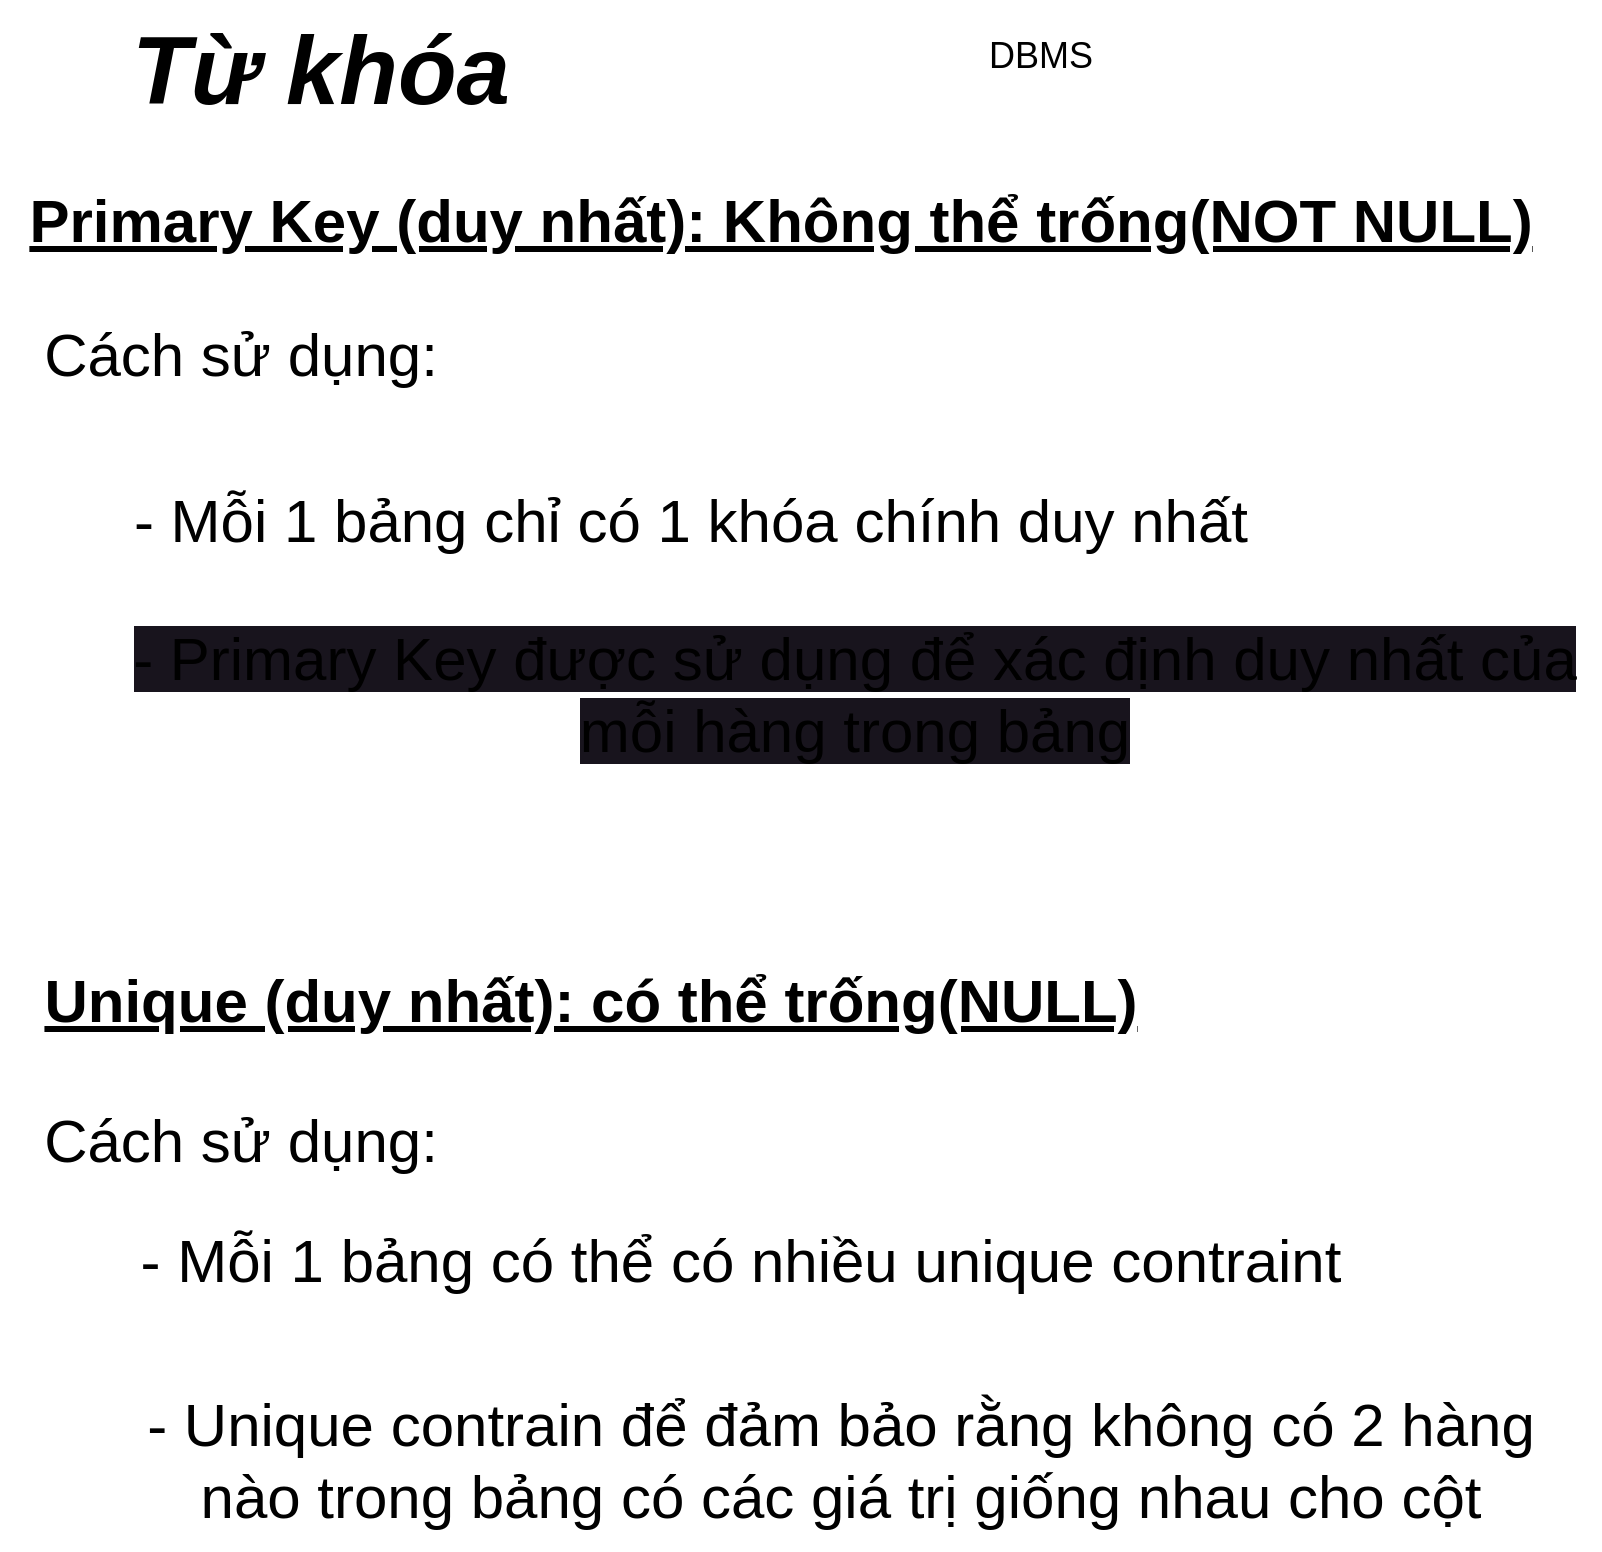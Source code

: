 <mxfile>
    <diagram id="OK5Kz11krB_-NYacp1c7" name="Page-1">
        <mxGraphModel dx="1356" dy="847" grid="1" gridSize="10" guides="1" tooltips="1" connect="1" arrows="1" fold="1" page="1" pageScale="1" pageWidth="850" pageHeight="1100" math="0" shadow="0">
            <root>
                <mxCell id="0"/>
                <mxCell id="1" parent="0"/>
                <mxCell id="2" value="&lt;font style=&quot;font-size: 48px;&quot;&gt;&lt;b style=&quot;&quot;&gt;&lt;i style=&quot;&quot;&gt;Từ khóa&lt;/i&gt;&lt;/b&gt;&lt;/font&gt;" style="text;html=1;align=center;verticalAlign=middle;resizable=0;points=[];autosize=1;strokeColor=none;fillColor=none;" vertex="1" parent="1">
                    <mxGeometry x="85" y="35" width="210" height="70" as="geometry"/>
                </mxCell>
                <mxCell id="3" value="&lt;font style=&quot;font-size: 30px;&quot;&gt;&lt;u&gt;&lt;b&gt;Primary Key (duy nhất): Không thể trống(NOT NULL)&lt;/b&gt;&lt;/u&gt;&lt;/font&gt;" style="text;html=1;align=center;verticalAlign=middle;resizable=0;points=[];autosize=1;strokeColor=none;fillColor=none;" vertex="1" parent="1">
                    <mxGeometry x="30" y="120" width="780" height="50" as="geometry"/>
                </mxCell>
                <mxCell id="4" value="&lt;font style=&quot;font-size: 30px;&quot;&gt;Cách sử dụng:&lt;/font&gt;" style="text;html=1;align=center;verticalAlign=middle;resizable=0;points=[];autosize=1;strokeColor=none;fillColor=none;" vertex="1" parent="1">
                    <mxGeometry x="40" y="187" width="220" height="50" as="geometry"/>
                </mxCell>
                <mxCell id="5" value="&lt;font style=&quot;font-size: 30px;&quot;&gt;- Mỗi 1 bảng chỉ có 1 khóa chính duy nhất&lt;/font&gt;" style="text;html=1;align=center;verticalAlign=middle;resizable=0;points=[];autosize=1;strokeColor=none;fillColor=none;" vertex="1" parent="1">
                    <mxGeometry x="85" y="270" width="580" height="50" as="geometry"/>
                </mxCell>
                <mxCell id="6" value="&lt;span style=&quot;font-family: Helvetica; font-size: 30px; font-style: normal; font-variant-ligatures: normal; font-variant-caps: normal; font-weight: 400; letter-spacing: normal; orphans: 2; text-indent: 0px; text-transform: none; widows: 2; word-spacing: 0px; -webkit-text-stroke-width: 0px; text-decoration-thickness: initial; text-decoration-style: initial; text-decoration-color: initial; float: none; background-color: rgb(24, 20, 29); display: inline !important;&quot;&gt;- Primary Key được sử dụng để xác định duy nhất của mỗi hàng trong bảng&lt;/span&gt;" style="text;whiteSpace=wrap;html=1;align=center;" vertex="1" parent="1">
                    <mxGeometry x="85" y="340" width="745" height="80" as="geometry"/>
                </mxCell>
                <mxCell id="7" value="&lt;font style=&quot;font-size: 18px;&quot;&gt;DBMS&lt;/font&gt;" style="text;html=1;align=center;verticalAlign=middle;resizable=0;points=[];autosize=1;strokeColor=none;fillColor=none;" vertex="1" parent="1">
                    <mxGeometry x="510" y="43" width="80" height="40" as="geometry"/>
                </mxCell>
                <mxCell id="8" value="&lt;font style=&quot;font-size: 30px;&quot;&gt;&lt;b style=&quot;&quot;&gt;&lt;u&gt;Unique (duy nhất): có thể trống(NULL)&lt;/u&gt;&lt;/b&gt;&lt;/font&gt;" style="text;html=1;align=center;verticalAlign=middle;resizable=0;points=[];autosize=1;strokeColor=none;fillColor=none;" vertex="1" parent="1">
                    <mxGeometry x="40" y="510" width="570" height="50" as="geometry"/>
                </mxCell>
                <mxCell id="9" value="&lt;font style=&quot;font-size: 30px;&quot;&gt;Cách sử dụng:&lt;/font&gt;" style="text;html=1;align=center;verticalAlign=middle;resizable=0;points=[];autosize=1;strokeColor=none;fillColor=none;" vertex="1" parent="1">
                    <mxGeometry x="40" y="580" width="220" height="50" as="geometry"/>
                </mxCell>
                <mxCell id="10" value="&lt;font style=&quot;font-size: 30px;&quot;&gt;- Mỗi 1 bảng có thể có nhiều unique contraint&lt;/font&gt;" style="text;html=1;align=center;verticalAlign=middle;resizable=0;points=[];autosize=1;strokeColor=none;fillColor=none;" vertex="1" parent="1">
                    <mxGeometry x="90" y="640" width="620" height="50" as="geometry"/>
                </mxCell>
                <mxCell id="11" value="&lt;span style=&quot;font-size: 30px;&quot;&gt;- Unique contrain để đảm bảo rằng không có 2 hàng &lt;br&gt;nào trong bảng có các giá trị giống nhau cho cột&lt;/span&gt;" style="text;html=1;align=center;verticalAlign=middle;resizable=0;points=[];autosize=1;strokeColor=none;fillColor=none;" vertex="1" parent="1">
                    <mxGeometry x="90" y="720" width="720" height="90" as="geometry"/>
                </mxCell>
            </root>
        </mxGraphModel>
    </diagram>
</mxfile>